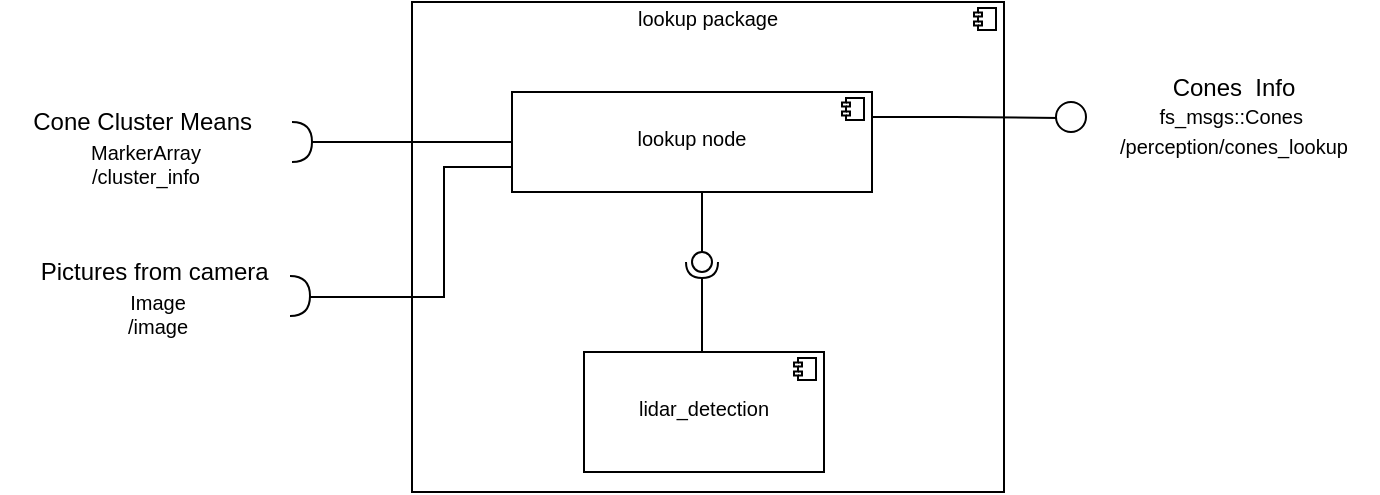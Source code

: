 <mxfile version="13.6.2" type="github">
  <diagram id="N3Filb7S_Mc1ti5-TnWq" name="Page-1">
    <mxGraphModel dx="1129" dy="647" grid="1" gridSize="10" guides="1" tooltips="1" connect="1" arrows="1" fold="1" page="1" pageScale="1" pageWidth="850" pageHeight="1100" math="0" shadow="0">
      <root>
        <mxCell id="0" />
        <mxCell id="1" parent="0" />
        <mxCell id="wSG1l8Tx7s81fQLEUKSO-1" value="" style="shape=requiredInterface;html=1;verticalLabelPosition=bottom;rotation=180;direction=west;" vertex="1" parent="1">
          <mxGeometry x="184" y="195" width="10" height="20" as="geometry" />
        </mxCell>
        <mxCell id="wSG1l8Tx7s81fQLEUKSO-2" value="lookup package" style="dropTarget=0;rounded=0;shadow=0;comic=0;strokeColor=#000000;gradientColor=none;fontSize=10;fontColor=#000000;align=center;verticalAlign=top;spacingTop=-4;" vertex="1" parent="1">
          <mxGeometry x="244" y="135" width="296" height="245" as="geometry" />
        </mxCell>
        <mxCell id="wSG1l8Tx7s81fQLEUKSO-3" value="" style="shape=component;jettyWidth=4;jettyHeight=2;aspect=fixed;fontColor=#000000;labelBackgroundColor=none;labelBorderColor=none;fillColor=#ffffff;strokeColor=#000000;strokeWidth=1;spacingTop=0;" vertex="1" parent="wSG1l8Tx7s81fQLEUKSO-2">
          <mxGeometry x="1" width="11" height="11" relative="1" as="geometry">
            <mxPoint x="-15" y="3" as="offset" />
          </mxGeometry>
        </mxCell>
        <mxCell id="wSG1l8Tx7s81fQLEUKSO-4" style="edgeStyle=orthogonalEdgeStyle;rounded=0;orthogonalLoop=1;jettySize=auto;html=1;exitX=1;exitY=0.25;exitDx=0;exitDy=0;endArrow=none;endFill=0;fontSize=12;fontColor=#000000;" edge="1" parent="1">
          <mxGeometry relative="1" as="geometry">
            <mxPoint x="568" y="193" as="targetPoint" />
            <mxPoint x="472" y="192.5" as="sourcePoint" />
            <Array as="points">
              <mxPoint x="515" y="193" />
              <mxPoint x="558" y="193" />
            </Array>
          </mxGeometry>
        </mxCell>
        <mxCell id="wSG1l8Tx7s81fQLEUKSO-5" value="lookup node" style="dropTarget=0;rounded=0;shadow=0;comic=0;strokeColor=#000000;gradientColor=none;fontSize=10;fontColor=#000000;align=center;verticalAlign=middle;spacingTop=-4;" vertex="1" parent="1">
          <mxGeometry x="294" y="180" width="180" height="50" as="geometry" />
        </mxCell>
        <mxCell id="wSG1l8Tx7s81fQLEUKSO-6" value="" style="shape=component;jettyWidth=4;jettyHeight=2;aspect=fixed;fontColor=#000000;labelBackgroundColor=none;labelBorderColor=none;fillColor=#ffffff;strokeColor=#000000;strokeWidth=1;spacingTop=0;" vertex="1" parent="wSG1l8Tx7s81fQLEUKSO-5">
          <mxGeometry x="1" width="11" height="11" relative="1" as="geometry">
            <mxPoint x="-15" y="3" as="offset" />
          </mxGeometry>
        </mxCell>
        <mxCell id="wSG1l8Tx7s81fQLEUKSO-16" value="lidar_detection" style="dropTarget=0;rounded=0;shadow=0;comic=0;strokeColor=#000000;gradientColor=none;fontSize=10;fontColor=#000000;align=center;verticalAlign=middle;spacingTop=-4;" vertex="1" parent="1">
          <mxGeometry x="330" y="310" width="120" height="60" as="geometry" />
        </mxCell>
        <mxCell id="wSG1l8Tx7s81fQLEUKSO-17" value="" style="shape=component;jettyWidth=4;jettyHeight=2;aspect=fixed;fontColor=#000000;labelBackgroundColor=none;labelBorderColor=none;fillColor=#ffffff;strokeColor=#000000;strokeWidth=1;spacingTop=0;" vertex="1" parent="wSG1l8Tx7s81fQLEUKSO-16">
          <mxGeometry x="1" width="11" height="11" relative="1" as="geometry">
            <mxPoint x="-15" y="3" as="offset" />
          </mxGeometry>
        </mxCell>
        <mxCell id="wSG1l8Tx7s81fQLEUKSO-20" value="" style="group" vertex="1" connectable="0" parent="1">
          <mxGeometry x="384" y="230" width="10" height="80" as="geometry" />
        </mxCell>
        <mxCell id="wSG1l8Tx7s81fQLEUKSO-21" value="" style="group" vertex="1" connectable="0" parent="wSG1l8Tx7s81fQLEUKSO-20">
          <mxGeometry width="10" height="80" as="geometry" />
        </mxCell>
        <mxCell id="wSG1l8Tx7s81fQLEUKSO-22" value="" style="group" vertex="1" connectable="0" parent="wSG1l8Tx7s81fQLEUKSO-21">
          <mxGeometry width="10" height="80" as="geometry" />
        </mxCell>
        <mxCell id="wSG1l8Tx7s81fQLEUKSO-23" value="" style="group;rotation=90;" vertex="1" connectable="0" parent="wSG1l8Tx7s81fQLEUKSO-22">
          <mxGeometry x="-15" y="30" width="40" height="20" as="geometry" />
        </mxCell>
        <mxCell id="wSG1l8Tx7s81fQLEUKSO-24" value="" style="rounded=0;orthogonalLoop=1;jettySize=auto;html=1;endArrow=none;endFill=0;fontSize=10;fontColor=#000000;" edge="1" parent="wSG1l8Tx7s81fQLEUKSO-23" target="wSG1l8Tx7s81fQLEUKSO-26">
          <mxGeometry relative="1" as="geometry">
            <mxPoint x="20" y="-30" as="sourcePoint" />
          </mxGeometry>
        </mxCell>
        <mxCell id="wSG1l8Tx7s81fQLEUKSO-25" value="" style="rounded=0;orthogonalLoop=1;jettySize=auto;html=1;endArrow=halfCircle;endFill=0;entryX=0.5;entryY=0.5;entryDx=0;entryDy=0;endSize=6;strokeWidth=1;fontSize=10;fontColor=#000000;" edge="1" parent="wSG1l8Tx7s81fQLEUKSO-23" target="wSG1l8Tx7s81fQLEUKSO-26">
          <mxGeometry relative="1" as="geometry">
            <mxPoint x="20" y="50" as="sourcePoint" />
          </mxGeometry>
        </mxCell>
        <mxCell id="wSG1l8Tx7s81fQLEUKSO-26" value="" style="ellipse;whiteSpace=wrap;html=1;fontFamily=Helvetica;fontSize=12;fontColor=#000000;align=center;strokeColor=#000000;fillColor=#ffffff;points=[];aspect=fixed;resizable=0;rotation=90;" vertex="1" parent="wSG1l8Tx7s81fQLEUKSO-23">
          <mxGeometry x="15" width="10" height="10" as="geometry" />
        </mxCell>
        <mxCell id="wSG1l8Tx7s81fQLEUKSO-34" value="" style="endArrow=none;html=1;fontSize=10;fontColor=#000000;entryX=0;entryY=0.5;entryDx=0;entryDy=0;exitX=1;exitY=0.5;exitDx=0;exitDy=0;exitPerimeter=0;" edge="1" parent="1" source="wSG1l8Tx7s81fQLEUKSO-1" target="wSG1l8Tx7s81fQLEUKSO-5">
          <mxGeometry width="50" height="50" relative="1" as="geometry">
            <mxPoint x="174" y="170" as="sourcePoint" />
            <mxPoint x="224" y="120" as="targetPoint" />
          </mxGeometry>
        </mxCell>
        <UserObject label="&lt;div style=&quot;color: #000000 ; text-align: center&quot;&gt;Cones  Info&lt;br&gt;&lt;/div&gt;&lt;span style=&quot;font-size: 10px ; color: #000000 ; text-align: center&quot;&gt;fs_msgs::Cones /perception/cones_lookup&lt;/span&gt;" lucidchartObjectId="ApP7ga~zFH~." id="wSG1l8Tx7s81fQLEUKSO-35">
          <mxCell style="html=1;whiteSpace=wrap;;overflow=width;html=1;spacing=3;strokeOpacity=0;fillOpacity=0;fillColor=#ffffff;" vertex="1" parent="1">
            <mxGeometry x="582.5" y="170" width="144" height="44" as="geometry" />
          </mxCell>
        </UserObject>
        <UserObject label="" lucidchartObjectId="~tP7nrVhf7Ag" id="wSG1l8Tx7s81fQLEUKSO-39">
          <mxCell style="html=1;jettySize=18;overflow=width;html=1;strokeOpacity=100;rounded=1;arcSize=0;edgeStyle=orthogonalEdgeStyle;startArrow=none;;endArrow=none;;exitY=-9.707e-17;exitPerimeter=1;entryY=-9.707e-17;entryPerimeter=1;" edge="1" parent="1">
            <mxGeometry width="100" height="100" relative="1" as="geometry">
              <Array as="points">
                <mxPoint x="719" y="346" />
                <mxPoint x="719" y="346" />
              </Array>
              <mxPoint x="719" y="346" as="sourcePoint" />
              <mxPoint x="719" y="346" as="targetPoint" />
            </mxGeometry>
          </mxCell>
        </UserObject>
        <mxCell id="wSG1l8Tx7s81fQLEUKSO-46" value="" style="ellipse;whiteSpace=wrap;html=1;fontFamily=Helvetica;fontSize=12;fontColor=#000000;align=center;strokeColor=#000000;fillColor=#ffffff;points=[];aspect=fixed;resizable=1;" vertex="1" parent="1">
          <mxGeometry x="566" y="185" width="15" height="15" as="geometry" />
        </mxCell>
        <UserObject label="&lt;div style=&quot;color:#000000;text-align: center;&quot;&gt;Cone Cluster Means &lt;/div&gt;&lt;span style=&quot;font-size:10px;color:#000000;text-align: center;&quot;&gt;MarkerArray&#xa;&lt;/span&gt;&lt;div style=&quot;font-size:10px;color:#000000;text-align: center;&quot;&gt;/cluster_info&lt;/div&gt;" lucidchartObjectId="9rP7-ngMnlbD" id="wSG1l8Tx7s81fQLEUKSO-49">
          <mxCell style="html=1;whiteSpace=wrap;;overflow=width;html=1;spacing=3;strokeOpacity=0;fillOpacity=0;fillColor=#ffffff;" vertex="1" parent="1">
            <mxGeometry x="39" y="186" width="144" height="44" as="geometry" />
          </mxCell>
        </UserObject>
        <mxCell id="wSG1l8Tx7s81fQLEUKSO-52" value="" style="shape=requiredInterface;html=1;verticalLabelPosition=bottom;rotation=180;direction=west;" vertex="1" parent="1">
          <mxGeometry x="183" y="272" width="10" height="20" as="geometry" />
        </mxCell>
        <mxCell id="wSG1l8Tx7s81fQLEUKSO-58" style="edgeStyle=orthogonalEdgeStyle;rounded=0;orthogonalLoop=1;jettySize=auto;html=1;endArrow=none;endFill=0;fontSize=12;fontColor=#000000;entryX=0;entryY=0.75;entryDx=0;entryDy=0;" edge="1" parent="1" target="wSG1l8Tx7s81fQLEUKSO-5">
          <mxGeometry relative="1" as="geometry">
            <mxPoint x="193" y="282.5" as="sourcePoint" />
            <mxPoint x="290" y="217.5" as="targetPoint" />
            <Array as="points">
              <mxPoint x="260" y="282" />
              <mxPoint x="260" y="217" />
            </Array>
          </mxGeometry>
        </mxCell>
        <UserObject label="&lt;div style=&quot;color: #000000 ; text-align: center&quot;&gt;Pictures from camera &lt;/div&gt;&lt;span style=&quot;font-size: 10px ; color: #000000 ; text-align: center&quot;&gt;Image&lt;br&gt;&lt;/span&gt;&lt;div style=&quot;font-size: 10px ; color: #000000 ; text-align: center&quot;&gt;/image&lt;/div&gt;" lucidchartObjectId="9rP7-ngMnlbD" id="wSG1l8Tx7s81fQLEUKSO-59">
          <mxCell style="html=1;whiteSpace=wrap;;overflow=width;html=1;spacing=3;strokeOpacity=0;fillOpacity=0;fillColor=#ffffff;" vertex="1" parent="1">
            <mxGeometry x="45" y="260.5" width="144" height="44" as="geometry" />
          </mxCell>
        </UserObject>
      </root>
    </mxGraphModel>
  </diagram>
</mxfile>
